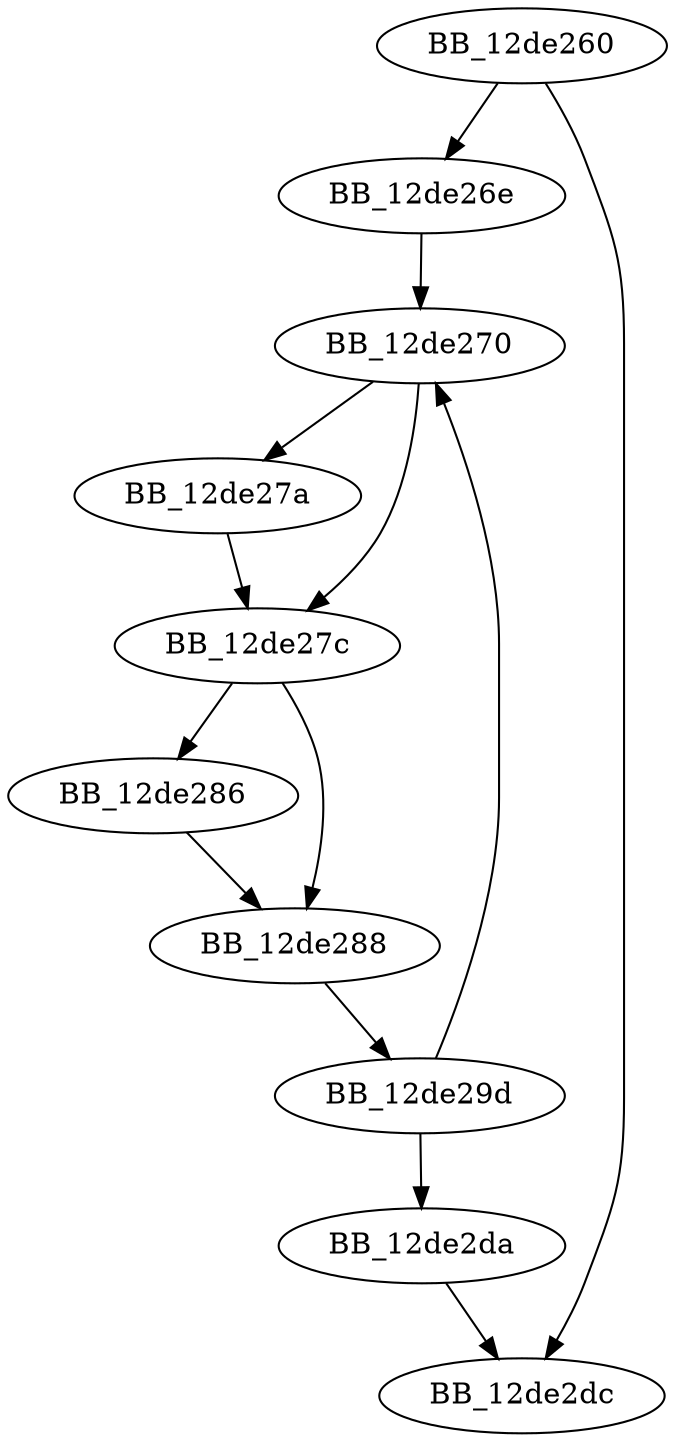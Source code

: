 DiGraph sub_12DE260{
BB_12de260->BB_12de26e
BB_12de260->BB_12de2dc
BB_12de26e->BB_12de270
BB_12de270->BB_12de27a
BB_12de270->BB_12de27c
BB_12de27a->BB_12de27c
BB_12de27c->BB_12de286
BB_12de27c->BB_12de288
BB_12de286->BB_12de288
BB_12de288->BB_12de29d
BB_12de29d->BB_12de270
BB_12de29d->BB_12de2da
BB_12de2da->BB_12de2dc
}
